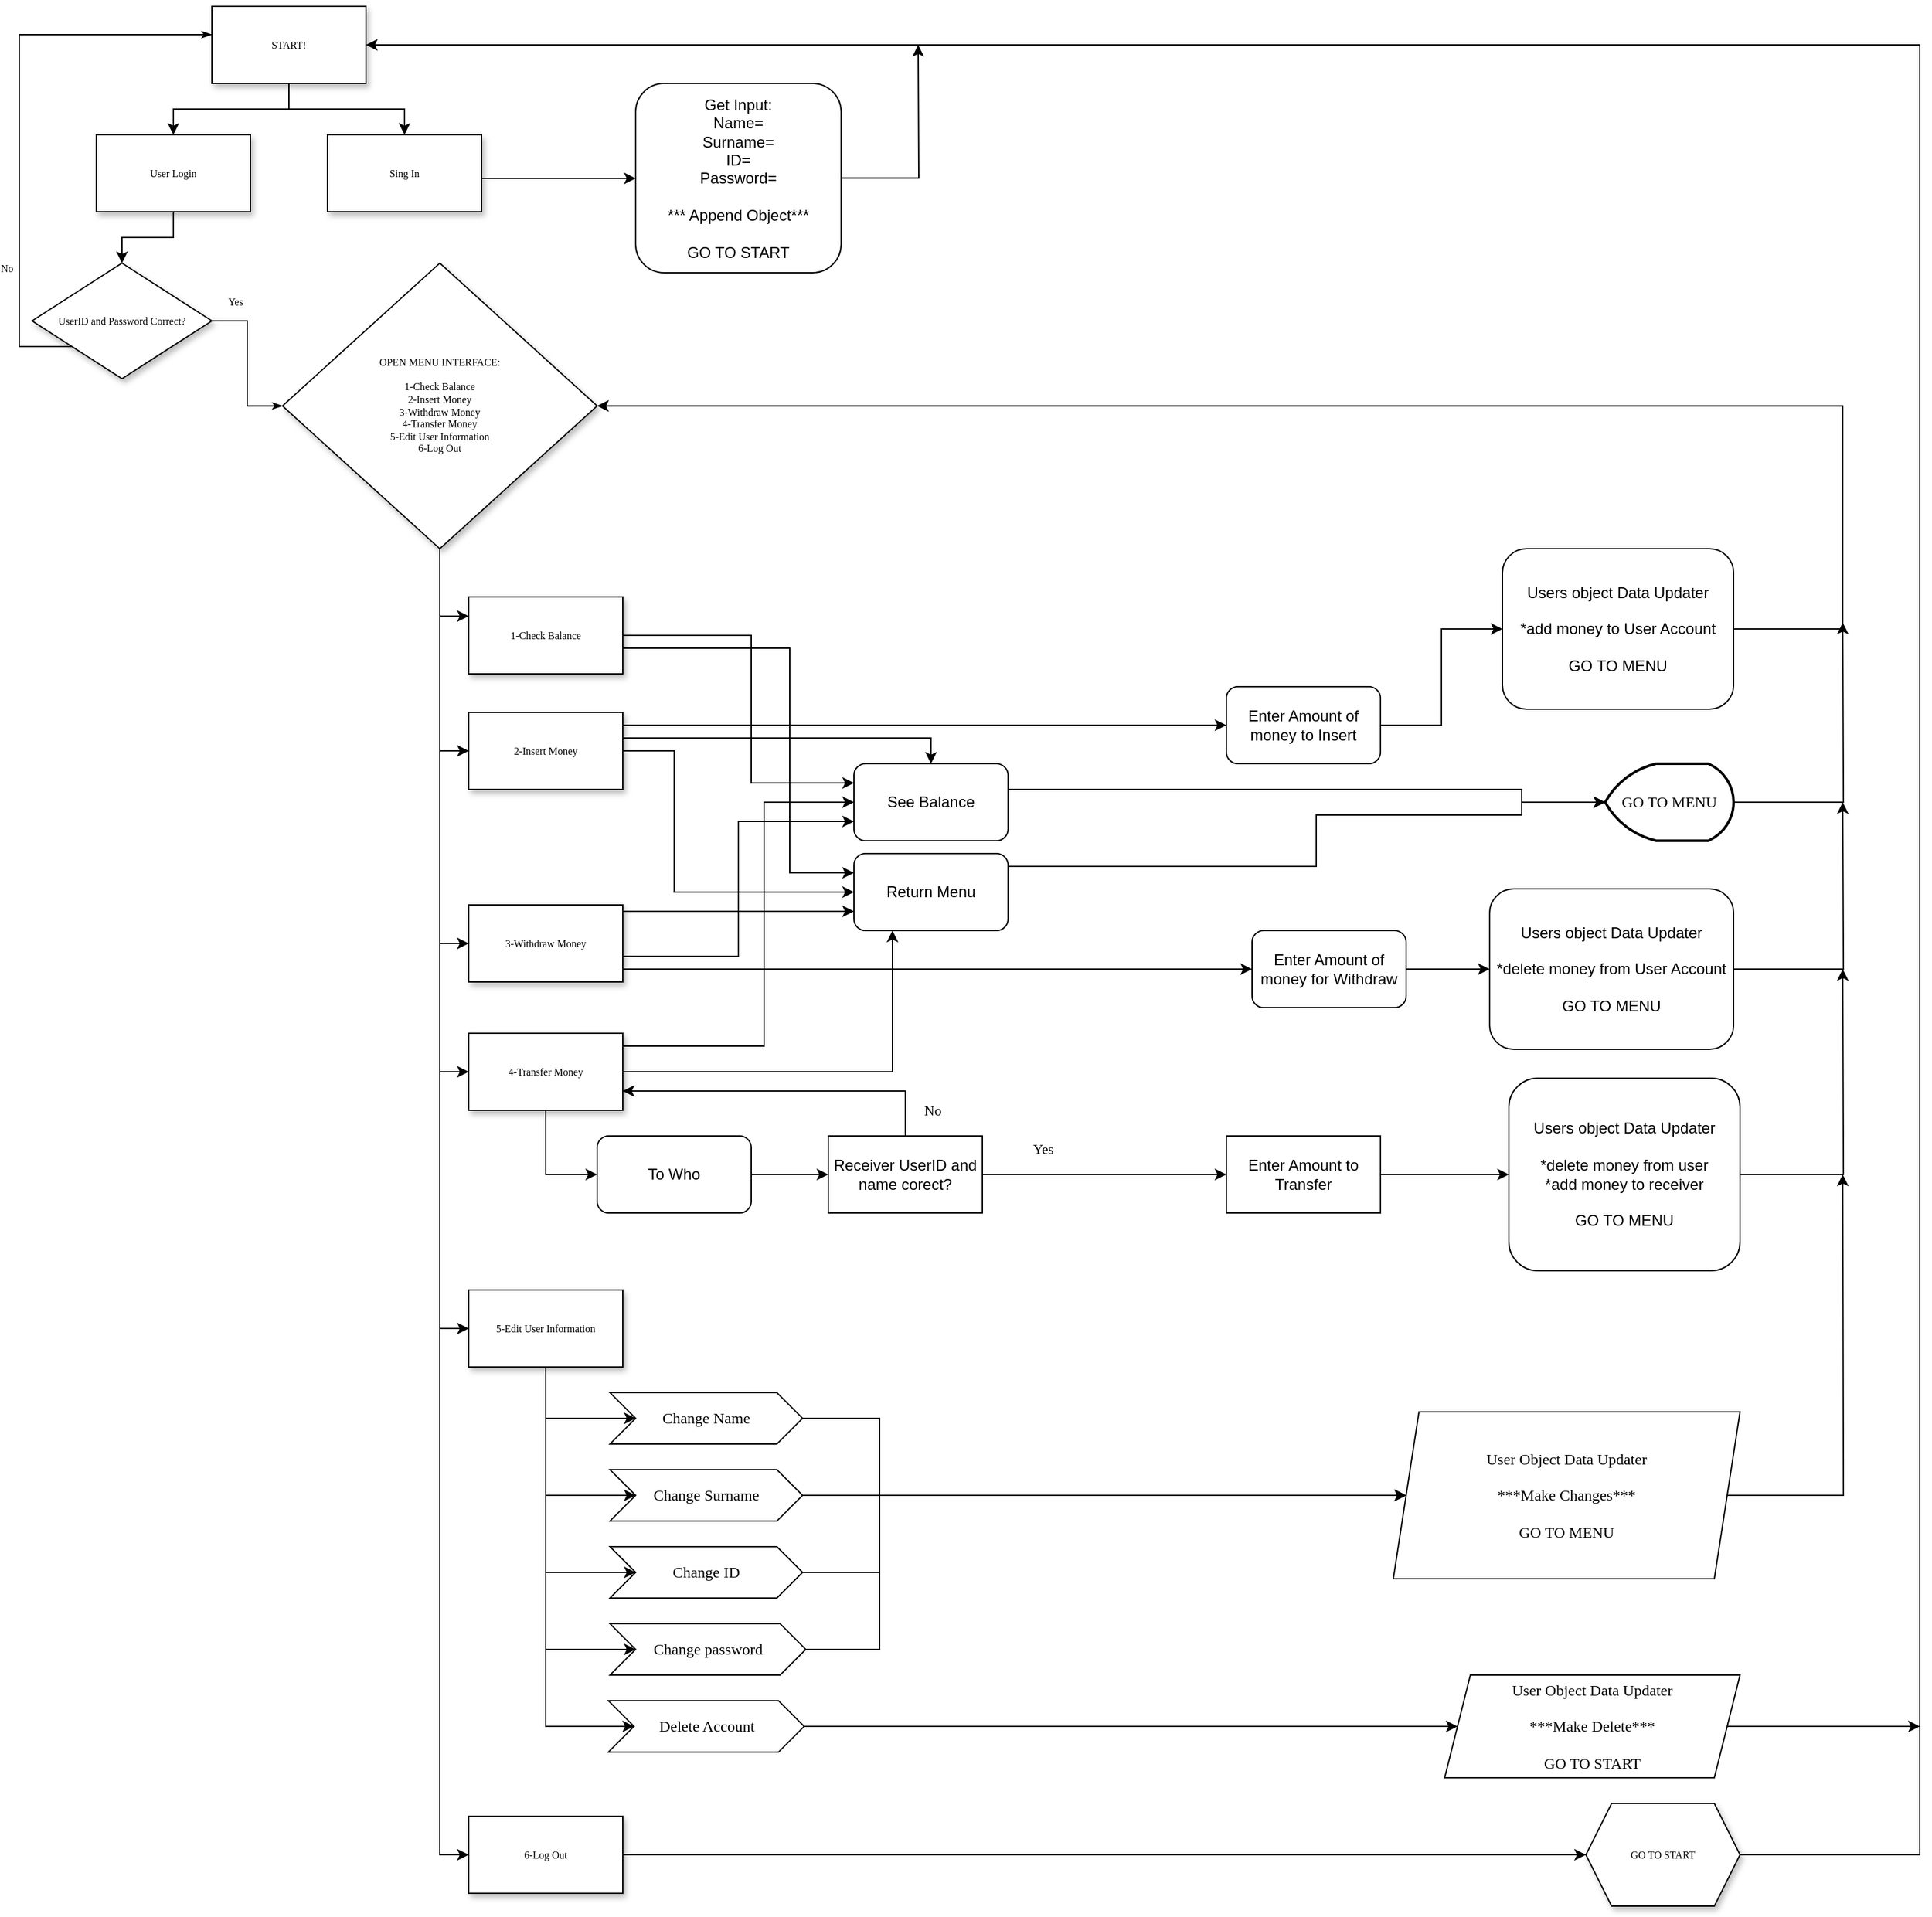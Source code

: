 <mxfile version="14.4.9" type="github">
  <diagram name="Page-1" id="edf60f1a-56cd-e834-aa8a-f176f3a09ee4">
    <mxGraphModel dx="1281" dy="543" grid="1" gridSize="10" guides="1" tooltips="1" connect="1" arrows="1" fold="1" page="1" pageScale="1" pageWidth="1100" pageHeight="850" background="#ffffff" math="0" shadow="0">
      <root>
        <mxCell id="0" />
        <mxCell id="1" parent="0" />
        <mxCell id="9bFNuxdjmQAHWLrM7ZmA-113" style="edgeStyle=orthogonalEdgeStyle;rounded=0;orthogonalLoop=1;jettySize=auto;html=1;fontFamily=Times New Roman;" edge="1" parent="1" source="60e70716793133e9-4" target="9bFNuxdjmQAHWLrM7ZmA-112">
          <mxGeometry relative="1" as="geometry">
            <Array as="points">
              <mxPoint x="430" y="154" />
              <mxPoint x="430" y="154" />
            </Array>
          </mxGeometry>
        </mxCell>
        <mxCell id="60e70716793133e9-4" value="Sing In" style="rounded=0;whiteSpace=wrap;html=1;shadow=1;labelBackgroundColor=none;strokeWidth=1;fontFamily=Verdana;fontSize=8;align=center;" parent="1" vertex="1">
          <mxGeometry x="270" y="120" width="120" height="60" as="geometry" />
        </mxCell>
        <mxCell id="60e70716793133e9-33" value="Yes" style="edgeStyle=orthogonalEdgeStyle;rounded=0;html=1;labelBackgroundColor=none;startSize=5;endArrow=classicThin;endFill=1;endSize=5;jettySize=auto;orthogonalLoop=1;strokeWidth=1;fontFamily=Verdana;fontSize=8" parent="1" source="60e70716793133e9-5" target="60e70716793133e9-7" edge="1">
          <mxGeometry x="-0.712" y="15" relative="1" as="geometry">
            <mxPoint as="offset" />
          </mxGeometry>
        </mxCell>
        <mxCell id="60e70716793133e9-37" value="No" style="edgeStyle=orthogonalEdgeStyle;rounded=0;html=1;labelBackgroundColor=none;startSize=5;endArrow=classicThin;endFill=1;endSize=5;jettySize=auto;orthogonalLoop=1;strokeWidth=1;fontFamily=Verdana;fontSize=8;entryX=0;entryY=0.367;entryDx=0;entryDy=0;entryPerimeter=0;" parent="1" source="60e70716793133e9-5" target="9bFNuxdjmQAHWLrM7ZmA-5" edge="1">
          <mxGeometry x="-0.529" y="10" relative="1" as="geometry">
            <mxPoint as="offset" />
            <mxPoint x="160" y="405" as="targetPoint" />
            <Array as="points">
              <mxPoint x="30" y="285" />
              <mxPoint x="30" y="42" />
            </Array>
          </mxGeometry>
        </mxCell>
        <mxCell id="60e70716793133e9-5" value="UserID and Password Correct?" style="rhombus;whiteSpace=wrap;html=1;rounded=0;shadow=1;labelBackgroundColor=none;strokeWidth=1;fontFamily=Verdana;fontSize=8;align=center;" parent="1" vertex="1">
          <mxGeometry x="40" y="220" width="140" height="90" as="geometry" />
        </mxCell>
        <mxCell id="9bFNuxdjmQAHWLrM7ZmA-20" style="edgeStyle=orthogonalEdgeStyle;rounded=0;orthogonalLoop=1;jettySize=auto;html=1;entryX=0;entryY=0.25;entryDx=0;entryDy=0;" edge="1" parent="1" source="60e70716793133e9-7" target="9bFNuxdjmQAHWLrM7ZmA-14">
          <mxGeometry relative="1" as="geometry" />
        </mxCell>
        <mxCell id="9bFNuxdjmQAHWLrM7ZmA-21" style="edgeStyle=orthogonalEdgeStyle;rounded=0;orthogonalLoop=1;jettySize=auto;html=1;entryX=0;entryY=0.5;entryDx=0;entryDy=0;" edge="1" parent="1" source="60e70716793133e9-7" target="9bFNuxdjmQAHWLrM7ZmA-15">
          <mxGeometry relative="1" as="geometry" />
        </mxCell>
        <mxCell id="9bFNuxdjmQAHWLrM7ZmA-22" style="edgeStyle=orthogonalEdgeStyle;rounded=0;orthogonalLoop=1;jettySize=auto;html=1;entryX=0;entryY=0.5;entryDx=0;entryDy=0;" edge="1" parent="1" source="60e70716793133e9-7" target="9bFNuxdjmQAHWLrM7ZmA-16">
          <mxGeometry relative="1" as="geometry" />
        </mxCell>
        <mxCell id="9bFNuxdjmQAHWLrM7ZmA-23" style="edgeStyle=orthogonalEdgeStyle;rounded=0;orthogonalLoop=1;jettySize=auto;html=1;entryX=0;entryY=0.5;entryDx=0;entryDy=0;" edge="1" parent="1" source="60e70716793133e9-7" target="9bFNuxdjmQAHWLrM7ZmA-17">
          <mxGeometry relative="1" as="geometry" />
        </mxCell>
        <mxCell id="9bFNuxdjmQAHWLrM7ZmA-24" style="edgeStyle=orthogonalEdgeStyle;rounded=0;orthogonalLoop=1;jettySize=auto;html=1;entryX=0;entryY=0.5;entryDx=0;entryDy=0;" edge="1" parent="1" source="60e70716793133e9-7" target="9bFNuxdjmQAHWLrM7ZmA-18">
          <mxGeometry relative="1" as="geometry" />
        </mxCell>
        <mxCell id="9bFNuxdjmQAHWLrM7ZmA-25" style="edgeStyle=orthogonalEdgeStyle;rounded=0;orthogonalLoop=1;jettySize=auto;html=1;entryX=0;entryY=0.5;entryDx=0;entryDy=0;" edge="1" parent="1" source="60e70716793133e9-7" target="9bFNuxdjmQAHWLrM7ZmA-19">
          <mxGeometry relative="1" as="geometry" />
        </mxCell>
        <mxCell id="60e70716793133e9-7" value="OPEN MENU INTERFACE:&lt;br&gt;&lt;br&gt;1-Check Balance&lt;br&gt;2-Insert Money&lt;br&gt;3-Withdraw Money&lt;br&gt;4-Transfer Money&lt;br&gt;5-Edit User Information&lt;br&gt;6-Log Out" style="rhombus;whiteSpace=wrap;html=1;rounded=0;shadow=1;labelBackgroundColor=none;strokeWidth=1;fontFamily=Verdana;fontSize=8;align=center;" parent="1" vertex="1">
          <mxGeometry x="235" y="220" width="245" height="222.5" as="geometry" />
        </mxCell>
        <mxCell id="9bFNuxdjmQAHWLrM7ZmA-9" style="edgeStyle=orthogonalEdgeStyle;rounded=0;orthogonalLoop=1;jettySize=auto;html=1;entryX=0.5;entryY=0;entryDx=0;entryDy=0;" edge="1" parent="1" source="9bFNuxdjmQAHWLrM7ZmA-4" target="60e70716793133e9-5">
          <mxGeometry relative="1" as="geometry" />
        </mxCell>
        <mxCell id="9bFNuxdjmQAHWLrM7ZmA-4" value="User Login" style="rounded=0;whiteSpace=wrap;html=1;shadow=1;labelBackgroundColor=none;strokeWidth=1;fontFamily=Verdana;fontSize=8;align=center;" vertex="1" parent="1">
          <mxGeometry x="90" y="120" width="120" height="60" as="geometry" />
        </mxCell>
        <mxCell id="9bFNuxdjmQAHWLrM7ZmA-6" style="edgeStyle=orthogonalEdgeStyle;rounded=0;orthogonalLoop=1;jettySize=auto;html=1;entryX=0.5;entryY=0;entryDx=0;entryDy=0;" edge="1" parent="1" source="9bFNuxdjmQAHWLrM7ZmA-5" target="9bFNuxdjmQAHWLrM7ZmA-4">
          <mxGeometry relative="1" as="geometry" />
        </mxCell>
        <mxCell id="9bFNuxdjmQAHWLrM7ZmA-7" style="edgeStyle=orthogonalEdgeStyle;rounded=0;orthogonalLoop=1;jettySize=auto;html=1;" edge="1" parent="1" source="9bFNuxdjmQAHWLrM7ZmA-5" target="60e70716793133e9-4">
          <mxGeometry relative="1" as="geometry" />
        </mxCell>
        <mxCell id="9bFNuxdjmQAHWLrM7ZmA-5" value="START!" style="rounded=0;whiteSpace=wrap;html=1;shadow=1;labelBackgroundColor=none;strokeWidth=1;fontFamily=Verdana;fontSize=8;align=center;" vertex="1" parent="1">
          <mxGeometry x="180" y="20" width="120" height="60" as="geometry" />
        </mxCell>
        <mxCell id="9bFNuxdjmQAHWLrM7ZmA-84" style="edgeStyle=orthogonalEdgeStyle;rounded=0;orthogonalLoop=1;jettySize=auto;html=1;fontFamily=Times New Roman;entryX=0;entryY=0.25;entryDx=0;entryDy=0;" edge="1" parent="1" source="9bFNuxdjmQAHWLrM7ZmA-14" target="9bFNuxdjmQAHWLrM7ZmA-26">
          <mxGeometry relative="1" as="geometry">
            <mxPoint x="620" y="625" as="targetPoint" />
            <Array as="points">
              <mxPoint x="600" y="510" />
              <mxPoint x="600" y="625" />
            </Array>
          </mxGeometry>
        </mxCell>
        <mxCell id="9bFNuxdjmQAHWLrM7ZmA-85" style="edgeStyle=orthogonalEdgeStyle;rounded=0;orthogonalLoop=1;jettySize=auto;html=1;entryX=0;entryY=0.25;entryDx=0;entryDy=0;fontFamily=Times New Roman;" edge="1" parent="1" source="9bFNuxdjmQAHWLrM7ZmA-14" target="9bFNuxdjmQAHWLrM7ZmA-27">
          <mxGeometry relative="1" as="geometry">
            <Array as="points">
              <mxPoint x="630" y="520" />
              <mxPoint x="630" y="695" />
            </Array>
          </mxGeometry>
        </mxCell>
        <mxCell id="9bFNuxdjmQAHWLrM7ZmA-14" value="1-Check Balance" style="rounded=0;whiteSpace=wrap;html=1;shadow=1;labelBackgroundColor=none;strokeWidth=1;fontFamily=Verdana;fontSize=8;align=center;" vertex="1" parent="1">
          <mxGeometry x="380" y="480" width="120" height="60" as="geometry" />
        </mxCell>
        <mxCell id="9bFNuxdjmQAHWLrM7ZmA-36" style="edgeStyle=orthogonalEdgeStyle;rounded=0;orthogonalLoop=1;jettySize=auto;html=1;entryX=0;entryY=0.5;entryDx=0;entryDy=0;" edge="1" parent="1" source="9bFNuxdjmQAHWLrM7ZmA-15" target="9bFNuxdjmQAHWLrM7ZmA-34">
          <mxGeometry relative="1" as="geometry">
            <Array as="points">
              <mxPoint x="900" y="580" />
            </Array>
          </mxGeometry>
        </mxCell>
        <mxCell id="9bFNuxdjmQAHWLrM7ZmA-88" style="edgeStyle=orthogonalEdgeStyle;rounded=0;orthogonalLoop=1;jettySize=auto;html=1;entryX=0;entryY=0.5;entryDx=0;entryDy=0;fontFamily=Times New Roman;" edge="1" parent="1" source="9bFNuxdjmQAHWLrM7ZmA-15" target="9bFNuxdjmQAHWLrM7ZmA-27">
          <mxGeometry relative="1" as="geometry">
            <Array as="points">
              <mxPoint x="540" y="600" />
              <mxPoint x="540" y="710" />
            </Array>
          </mxGeometry>
        </mxCell>
        <mxCell id="9bFNuxdjmQAHWLrM7ZmA-91" style="edgeStyle=orthogonalEdgeStyle;rounded=0;orthogonalLoop=1;jettySize=auto;html=1;entryX=0.5;entryY=0;entryDx=0;entryDy=0;fontFamily=Times New Roman;" edge="1" parent="1" source="9bFNuxdjmQAHWLrM7ZmA-15" target="9bFNuxdjmQAHWLrM7ZmA-26">
          <mxGeometry relative="1" as="geometry">
            <Array as="points">
              <mxPoint x="740" y="590" />
            </Array>
          </mxGeometry>
        </mxCell>
        <mxCell id="9bFNuxdjmQAHWLrM7ZmA-15" value="2-Insert Money" style="rounded=0;whiteSpace=wrap;html=1;shadow=1;labelBackgroundColor=none;strokeWidth=1;fontFamily=Verdana;fontSize=8;align=center;" vertex="1" parent="1">
          <mxGeometry x="380" y="570" width="120" height="60" as="geometry" />
        </mxCell>
        <mxCell id="9bFNuxdjmQAHWLrM7ZmA-82" style="edgeStyle=orthogonalEdgeStyle;rounded=0;orthogonalLoop=1;jettySize=auto;html=1;entryX=0;entryY=0.5;entryDx=0;entryDy=0;fontFamily=Times New Roman;" edge="1" parent="1" source="9bFNuxdjmQAHWLrM7ZmA-16" target="9bFNuxdjmQAHWLrM7ZmA-68">
          <mxGeometry relative="1" as="geometry">
            <Array as="points">
              <mxPoint x="900" y="770" />
            </Array>
          </mxGeometry>
        </mxCell>
        <mxCell id="9bFNuxdjmQAHWLrM7ZmA-89" style="edgeStyle=orthogonalEdgeStyle;rounded=0;orthogonalLoop=1;jettySize=auto;html=1;entryX=0;entryY=0.75;entryDx=0;entryDy=0;fontFamily=Times New Roman;" edge="1" parent="1" source="9bFNuxdjmQAHWLrM7ZmA-16" target="9bFNuxdjmQAHWLrM7ZmA-26">
          <mxGeometry relative="1" as="geometry">
            <Array as="points">
              <mxPoint x="590" y="760" />
              <mxPoint x="590" y="655" />
            </Array>
          </mxGeometry>
        </mxCell>
        <mxCell id="9bFNuxdjmQAHWLrM7ZmA-90" style="edgeStyle=orthogonalEdgeStyle;rounded=0;orthogonalLoop=1;jettySize=auto;html=1;entryX=0;entryY=0.75;entryDx=0;entryDy=0;fontFamily=Times New Roman;" edge="1" parent="1" source="9bFNuxdjmQAHWLrM7ZmA-16" target="9bFNuxdjmQAHWLrM7ZmA-27">
          <mxGeometry relative="1" as="geometry">
            <Array as="points">
              <mxPoint x="540" y="725" />
              <mxPoint x="540" y="725" />
            </Array>
          </mxGeometry>
        </mxCell>
        <mxCell id="9bFNuxdjmQAHWLrM7ZmA-16" value="3-Withdraw Money" style="rounded=0;whiteSpace=wrap;html=1;shadow=1;labelBackgroundColor=none;strokeWidth=1;fontFamily=Verdana;fontSize=8;align=center;" vertex="1" parent="1">
          <mxGeometry x="380" y="720" width="120" height="60" as="geometry" />
        </mxCell>
        <mxCell id="9bFNuxdjmQAHWLrM7ZmA-46" style="edgeStyle=orthogonalEdgeStyle;rounded=0;orthogonalLoop=1;jettySize=auto;html=1;entryX=0;entryY=0.5;entryDx=0;entryDy=0;" edge="1" parent="1" source="9bFNuxdjmQAHWLrM7ZmA-17" target="9bFNuxdjmQAHWLrM7ZmA-41">
          <mxGeometry relative="1" as="geometry" />
        </mxCell>
        <mxCell id="9bFNuxdjmQAHWLrM7ZmA-98" style="edgeStyle=orthogonalEdgeStyle;rounded=0;orthogonalLoop=1;jettySize=auto;html=1;entryX=0;entryY=0.5;entryDx=0;entryDy=0;fontFamily=Times New Roman;" edge="1" parent="1" source="9bFNuxdjmQAHWLrM7ZmA-17" target="9bFNuxdjmQAHWLrM7ZmA-26">
          <mxGeometry relative="1" as="geometry">
            <Array as="points">
              <mxPoint x="610" y="830" />
              <mxPoint x="610" y="640" />
            </Array>
          </mxGeometry>
        </mxCell>
        <mxCell id="9bFNuxdjmQAHWLrM7ZmA-100" style="edgeStyle=orthogonalEdgeStyle;rounded=0;orthogonalLoop=1;jettySize=auto;html=1;entryX=0.25;entryY=1;entryDx=0;entryDy=0;fontFamily=Times New Roman;" edge="1" parent="1" source="9bFNuxdjmQAHWLrM7ZmA-17" target="9bFNuxdjmQAHWLrM7ZmA-27">
          <mxGeometry relative="1" as="geometry" />
        </mxCell>
        <mxCell id="9bFNuxdjmQAHWLrM7ZmA-17" value="4-Transfer Money" style="rounded=0;whiteSpace=wrap;html=1;shadow=1;labelBackgroundColor=none;strokeWidth=1;fontFamily=Verdana;fontSize=8;align=center;" vertex="1" parent="1">
          <mxGeometry x="380" y="820" width="120" height="60" as="geometry" />
        </mxCell>
        <mxCell id="9bFNuxdjmQAHWLrM7ZmA-62" style="edgeStyle=orthogonalEdgeStyle;rounded=0;orthogonalLoop=1;jettySize=auto;html=1;entryX=0;entryY=0.5;entryDx=0;entryDy=0;fontFamily=Times New Roman;" edge="1" parent="1" source="9bFNuxdjmQAHWLrM7ZmA-18" target="9bFNuxdjmQAHWLrM7ZmA-57">
          <mxGeometry relative="1" as="geometry">
            <Array as="points">
              <mxPoint x="440" y="1120" />
            </Array>
          </mxGeometry>
        </mxCell>
        <mxCell id="9bFNuxdjmQAHWLrM7ZmA-63" style="edgeStyle=orthogonalEdgeStyle;rounded=0;orthogonalLoop=1;jettySize=auto;html=1;entryX=0;entryY=0.5;entryDx=0;entryDy=0;fontFamily=Times New Roman;" edge="1" parent="1" source="9bFNuxdjmQAHWLrM7ZmA-18" target="9bFNuxdjmQAHWLrM7ZmA-59">
          <mxGeometry relative="1" as="geometry">
            <Array as="points">
              <mxPoint x="440" y="1180" />
            </Array>
          </mxGeometry>
        </mxCell>
        <mxCell id="9bFNuxdjmQAHWLrM7ZmA-65" style="edgeStyle=orthogonalEdgeStyle;rounded=0;orthogonalLoop=1;jettySize=auto;html=1;entryX=0;entryY=0.5;entryDx=0;entryDy=0;fontFamily=Times New Roman;" edge="1" parent="1" source="9bFNuxdjmQAHWLrM7ZmA-18" target="9bFNuxdjmQAHWLrM7ZmA-60">
          <mxGeometry relative="1" as="geometry">
            <Array as="points">
              <mxPoint x="440" y="1240" />
            </Array>
          </mxGeometry>
        </mxCell>
        <mxCell id="9bFNuxdjmQAHWLrM7ZmA-66" style="edgeStyle=orthogonalEdgeStyle;rounded=0;orthogonalLoop=1;jettySize=auto;html=1;entryX=0;entryY=0.5;entryDx=0;entryDy=0;fontFamily=Times New Roman;" edge="1" parent="1" source="9bFNuxdjmQAHWLrM7ZmA-18" target="9bFNuxdjmQAHWLrM7ZmA-61">
          <mxGeometry relative="1" as="geometry">
            <Array as="points">
              <mxPoint x="440" y="1300" />
            </Array>
          </mxGeometry>
        </mxCell>
        <mxCell id="9bFNuxdjmQAHWLrM7ZmA-67" style="edgeStyle=orthogonalEdgeStyle;rounded=0;orthogonalLoop=1;jettySize=auto;html=1;entryX=0;entryY=0.5;entryDx=0;entryDy=0;fontFamily=Times New Roman;" edge="1" parent="1" source="9bFNuxdjmQAHWLrM7ZmA-18" target="9bFNuxdjmQAHWLrM7ZmA-64">
          <mxGeometry relative="1" as="geometry">
            <Array as="points">
              <mxPoint x="440" y="1360" />
            </Array>
          </mxGeometry>
        </mxCell>
        <mxCell id="9bFNuxdjmQAHWLrM7ZmA-18" value="5-Edit User Information" style="rounded=0;whiteSpace=wrap;html=1;shadow=1;labelBackgroundColor=none;strokeWidth=1;fontFamily=Verdana;fontSize=8;align=center;" vertex="1" parent="1">
          <mxGeometry x="380" y="1020" width="120" height="60" as="geometry" />
        </mxCell>
        <mxCell id="9bFNuxdjmQAHWLrM7ZmA-78" value="" style="edgeStyle=orthogonalEdgeStyle;rounded=0;orthogonalLoop=1;jettySize=auto;html=1;fontFamily=Times New Roman;" edge="1" parent="1" source="9bFNuxdjmQAHWLrM7ZmA-19" target="9bFNuxdjmQAHWLrM7ZmA-77">
          <mxGeometry relative="1" as="geometry" />
        </mxCell>
        <mxCell id="9bFNuxdjmQAHWLrM7ZmA-19" value="6-Log Out" style="rounded=0;whiteSpace=wrap;html=1;shadow=1;labelBackgroundColor=none;strokeWidth=1;fontFamily=Verdana;fontSize=8;align=center;" vertex="1" parent="1">
          <mxGeometry x="380" y="1430" width="120" height="60" as="geometry" />
        </mxCell>
        <mxCell id="9bFNuxdjmQAHWLrM7ZmA-103" style="edgeStyle=orthogonalEdgeStyle;rounded=0;orthogonalLoop=1;jettySize=auto;html=1;entryX=0;entryY=0.5;entryDx=0;entryDy=0;entryPerimeter=0;fontFamily=Times New Roman;" edge="1" parent="1" source="9bFNuxdjmQAHWLrM7ZmA-26" target="9bFNuxdjmQAHWLrM7ZmA-102">
          <mxGeometry relative="1" as="geometry">
            <Array as="points">
              <mxPoint x="1200" y="630" />
              <mxPoint x="1200" y="640" />
            </Array>
          </mxGeometry>
        </mxCell>
        <mxCell id="9bFNuxdjmQAHWLrM7ZmA-26" value="See Balance" style="rounded=1;whiteSpace=wrap;html=1;" vertex="1" parent="1">
          <mxGeometry x="680" y="610" width="120" height="60" as="geometry" />
        </mxCell>
        <mxCell id="9bFNuxdjmQAHWLrM7ZmA-104" style="edgeStyle=orthogonalEdgeStyle;rounded=0;orthogonalLoop=1;jettySize=auto;html=1;entryX=0;entryY=0.5;entryDx=0;entryDy=0;entryPerimeter=0;fontFamily=Times New Roman;" edge="1" parent="1" source="9bFNuxdjmQAHWLrM7ZmA-27" target="9bFNuxdjmQAHWLrM7ZmA-102">
          <mxGeometry relative="1" as="geometry">
            <Array as="points">
              <mxPoint x="1040" y="690" />
              <mxPoint x="1040" y="650" />
              <mxPoint x="1200" y="650" />
              <mxPoint x="1200" y="640" />
            </Array>
          </mxGeometry>
        </mxCell>
        <mxCell id="9bFNuxdjmQAHWLrM7ZmA-27" value="Return Menu" style="rounded=1;whiteSpace=wrap;html=1;" vertex="1" parent="1">
          <mxGeometry x="680" y="680" width="120" height="60" as="geometry" />
        </mxCell>
        <mxCell id="9bFNuxdjmQAHWLrM7ZmA-93" style="edgeStyle=orthogonalEdgeStyle;rounded=0;orthogonalLoop=1;jettySize=auto;html=1;entryX=0;entryY=0.5;entryDx=0;entryDy=0;fontFamily=Times New Roman;" edge="1" parent="1" source="9bFNuxdjmQAHWLrM7ZmA-34" target="9bFNuxdjmQAHWLrM7ZmA-92">
          <mxGeometry relative="1" as="geometry" />
        </mxCell>
        <mxCell id="9bFNuxdjmQAHWLrM7ZmA-34" value="Enter Amount of money to Insert" style="rounded=1;whiteSpace=wrap;html=1;" vertex="1" parent="1">
          <mxGeometry x="970" y="550" width="120" height="60" as="geometry" />
        </mxCell>
        <mxCell id="9bFNuxdjmQAHWLrM7ZmA-47" style="edgeStyle=orthogonalEdgeStyle;rounded=0;orthogonalLoop=1;jettySize=auto;html=1;entryX=0;entryY=0.5;entryDx=0;entryDy=0;" edge="1" parent="1" source="9bFNuxdjmQAHWLrM7ZmA-41" target="9bFNuxdjmQAHWLrM7ZmA-43">
          <mxGeometry relative="1" as="geometry" />
        </mxCell>
        <mxCell id="9bFNuxdjmQAHWLrM7ZmA-41" value="To Who" style="rounded=1;whiteSpace=wrap;html=1;" vertex="1" parent="1">
          <mxGeometry x="480" y="900" width="120" height="60" as="geometry" />
        </mxCell>
        <mxCell id="9bFNuxdjmQAHWLrM7ZmA-108" style="edgeStyle=orthogonalEdgeStyle;rounded=0;orthogonalLoop=1;jettySize=auto;html=1;fontFamily=Times New Roman;" edge="1" parent="1" source="9bFNuxdjmQAHWLrM7ZmA-42">
          <mxGeometry relative="1" as="geometry">
            <mxPoint x="1450" y="770" as="targetPoint" />
          </mxGeometry>
        </mxCell>
        <mxCell id="9bFNuxdjmQAHWLrM7ZmA-42" value="Users object Data Updater&lt;br&gt;&lt;br&gt;*delete money from user&lt;br&gt;*add money to receiver&lt;br&gt;&lt;br&gt;GO TO MENU" style="rounded=1;whiteSpace=wrap;html=1;" vertex="1" parent="1">
          <mxGeometry x="1190" y="855" width="180" height="150" as="geometry" />
        </mxCell>
        <mxCell id="9bFNuxdjmQAHWLrM7ZmA-48" value="Yes" style="edgeStyle=orthogonalEdgeStyle;rounded=0;orthogonalLoop=1;jettySize=auto;html=1;entryX=0;entryY=0.5;entryDx=0;entryDy=0;fontFamily=Times New Roman;" edge="1" parent="1" source="9bFNuxdjmQAHWLrM7ZmA-43" target="9bFNuxdjmQAHWLrM7ZmA-44">
          <mxGeometry x="-0.5" y="20" relative="1" as="geometry">
            <mxPoint x="-1" as="offset" />
          </mxGeometry>
        </mxCell>
        <mxCell id="9bFNuxdjmQAHWLrM7ZmA-52" value="No" style="edgeStyle=orthogonalEdgeStyle;rounded=0;orthogonalLoop=1;jettySize=auto;html=1;fontFamily=Times New Roman;" edge="1" parent="1" source="9bFNuxdjmQAHWLrM7ZmA-43">
          <mxGeometry x="-0.765" y="-10" relative="1" as="geometry">
            <mxPoint x="500" y="865" as="targetPoint" />
            <Array as="points">
              <mxPoint x="720" y="865" />
            </Array>
            <mxPoint x="11" y="10" as="offset" />
          </mxGeometry>
        </mxCell>
        <mxCell id="9bFNuxdjmQAHWLrM7ZmA-43" value="Receiver UserID and name corect?" style="rounded=1;whiteSpace=wrap;html=1;arcSize=0;" vertex="1" parent="1">
          <mxGeometry x="660" y="900" width="120" height="60" as="geometry" />
        </mxCell>
        <mxCell id="9bFNuxdjmQAHWLrM7ZmA-54" style="edgeStyle=orthogonalEdgeStyle;rounded=0;orthogonalLoop=1;jettySize=auto;html=1;fontFamily=Times New Roman;entryX=0;entryY=0.5;entryDx=0;entryDy=0;" edge="1" parent="1" source="9bFNuxdjmQAHWLrM7ZmA-44" target="9bFNuxdjmQAHWLrM7ZmA-42">
          <mxGeometry relative="1" as="geometry">
            <mxPoint x="1060" y="930" as="targetPoint" />
          </mxGeometry>
        </mxCell>
        <mxCell id="9bFNuxdjmQAHWLrM7ZmA-44" value="Enter Amount to Transfer" style="rounded=1;whiteSpace=wrap;html=1;arcSize=0;" vertex="1" parent="1">
          <mxGeometry x="970" y="900" width="120" height="60" as="geometry" />
        </mxCell>
        <mxCell id="9bFNuxdjmQAHWLrM7ZmA-74" style="edgeStyle=orthogonalEdgeStyle;rounded=0;orthogonalLoop=1;jettySize=auto;html=1;entryX=0;entryY=0.5;entryDx=0;entryDy=0;fontFamily=Times New Roman;" edge="1" parent="1" source="9bFNuxdjmQAHWLrM7ZmA-57" target="9bFNuxdjmQAHWLrM7ZmA-69">
          <mxGeometry relative="1" as="geometry">
            <Array as="points">
              <mxPoint x="700" y="1120" />
              <mxPoint x="700" y="1180" />
            </Array>
          </mxGeometry>
        </mxCell>
        <mxCell id="9bFNuxdjmQAHWLrM7ZmA-57" value="Change Name" style="shape=step;perimeter=stepPerimeter;whiteSpace=wrap;html=1;fixedSize=1;fontFamily=Times New Roman;" vertex="1" parent="1">
          <mxGeometry x="490" y="1100" width="150" height="40" as="geometry" />
        </mxCell>
        <mxCell id="9bFNuxdjmQAHWLrM7ZmA-73" style="edgeStyle=orthogonalEdgeStyle;rounded=0;orthogonalLoop=1;jettySize=auto;html=1;entryX=0;entryY=0.5;entryDx=0;entryDy=0;fontFamily=Times New Roman;" edge="1" parent="1" source="9bFNuxdjmQAHWLrM7ZmA-59" target="9bFNuxdjmQAHWLrM7ZmA-69">
          <mxGeometry relative="1" as="geometry">
            <Array as="points">
              <mxPoint x="760" y="1180" />
              <mxPoint x="760" y="1180" />
            </Array>
          </mxGeometry>
        </mxCell>
        <mxCell id="9bFNuxdjmQAHWLrM7ZmA-59" value="Change Surname" style="shape=step;perimeter=stepPerimeter;whiteSpace=wrap;html=1;fixedSize=1;fontFamily=Times New Roman;" vertex="1" parent="1">
          <mxGeometry x="490" y="1160" width="150" height="40" as="geometry" />
        </mxCell>
        <mxCell id="9bFNuxdjmQAHWLrM7ZmA-72" style="edgeStyle=orthogonalEdgeStyle;rounded=0;orthogonalLoop=1;jettySize=auto;html=1;entryX=0;entryY=0.5;entryDx=0;entryDy=0;fontFamily=Times New Roman;" edge="1" parent="1" source="9bFNuxdjmQAHWLrM7ZmA-60" target="9bFNuxdjmQAHWLrM7ZmA-69">
          <mxGeometry relative="1" as="geometry">
            <Array as="points">
              <mxPoint x="700" y="1240" />
              <mxPoint x="700" y="1180" />
            </Array>
          </mxGeometry>
        </mxCell>
        <mxCell id="9bFNuxdjmQAHWLrM7ZmA-60" value="Change ID" style="shape=step;perimeter=stepPerimeter;whiteSpace=wrap;html=1;fixedSize=1;fontFamily=Times New Roman;" vertex="1" parent="1">
          <mxGeometry x="490" y="1220" width="150" height="40" as="geometry" />
        </mxCell>
        <mxCell id="9bFNuxdjmQAHWLrM7ZmA-71" style="edgeStyle=orthogonalEdgeStyle;rounded=0;orthogonalLoop=1;jettySize=auto;html=1;entryX=0;entryY=0.5;entryDx=0;entryDy=0;fontFamily=Times New Roman;" edge="1" parent="1" source="9bFNuxdjmQAHWLrM7ZmA-61" target="9bFNuxdjmQAHWLrM7ZmA-69">
          <mxGeometry relative="1" as="geometry">
            <Array as="points">
              <mxPoint x="700" y="1300" />
              <mxPoint x="700" y="1180" />
            </Array>
          </mxGeometry>
        </mxCell>
        <mxCell id="9bFNuxdjmQAHWLrM7ZmA-61" value="Change password" style="shape=step;perimeter=stepPerimeter;whiteSpace=wrap;html=1;fixedSize=1;fontFamily=Times New Roman;" vertex="1" parent="1">
          <mxGeometry x="490" y="1280" width="152.5" height="40" as="geometry" />
        </mxCell>
        <mxCell id="9bFNuxdjmQAHWLrM7ZmA-76" style="edgeStyle=orthogonalEdgeStyle;rounded=0;orthogonalLoop=1;jettySize=auto;html=1;fontFamily=Times New Roman;" edge="1" parent="1" source="9bFNuxdjmQAHWLrM7ZmA-64" target="9bFNuxdjmQAHWLrM7ZmA-75">
          <mxGeometry relative="1" as="geometry" />
        </mxCell>
        <mxCell id="9bFNuxdjmQAHWLrM7ZmA-64" value="Delete Account" style="shape=step;perimeter=stepPerimeter;whiteSpace=wrap;html=1;fixedSize=1;fontFamily=Times New Roman;" vertex="1" parent="1">
          <mxGeometry x="488.75" y="1340" width="152.5" height="40" as="geometry" />
        </mxCell>
        <mxCell id="9bFNuxdjmQAHWLrM7ZmA-95" style="edgeStyle=orthogonalEdgeStyle;rounded=0;orthogonalLoop=1;jettySize=auto;html=1;entryX=0;entryY=0.5;entryDx=0;entryDy=0;fontFamily=Times New Roman;" edge="1" parent="1" source="9bFNuxdjmQAHWLrM7ZmA-68" target="9bFNuxdjmQAHWLrM7ZmA-94">
          <mxGeometry relative="1" as="geometry" />
        </mxCell>
        <mxCell id="9bFNuxdjmQAHWLrM7ZmA-68" value="Enter Amount of money for Withdraw" style="rounded=1;whiteSpace=wrap;html=1;" vertex="1" parent="1">
          <mxGeometry x="990" y="740" width="120" height="60" as="geometry" />
        </mxCell>
        <mxCell id="9bFNuxdjmQAHWLrM7ZmA-109" style="edgeStyle=orthogonalEdgeStyle;rounded=0;orthogonalLoop=1;jettySize=auto;html=1;fontFamily=Times New Roman;" edge="1" parent="1" source="9bFNuxdjmQAHWLrM7ZmA-69">
          <mxGeometry relative="1" as="geometry">
            <mxPoint x="1450" y="930" as="targetPoint" />
          </mxGeometry>
        </mxCell>
        <mxCell id="9bFNuxdjmQAHWLrM7ZmA-69" value="User Object Data Updater&lt;br&gt;&lt;br&gt;***Make Changes***&lt;br&gt;&lt;br&gt;GO TO MENU" style="shape=parallelogram;perimeter=parallelogramPerimeter;whiteSpace=wrap;html=1;fixedSize=1;fontFamily=Times New Roman;" vertex="1" parent="1">
          <mxGeometry x="1100" y="1115" width="270" height="130" as="geometry" />
        </mxCell>
        <mxCell id="9bFNuxdjmQAHWLrM7ZmA-110" style="edgeStyle=orthogonalEdgeStyle;rounded=0;orthogonalLoop=1;jettySize=auto;html=1;fontFamily=Times New Roman;" edge="1" parent="1" source="9bFNuxdjmQAHWLrM7ZmA-75">
          <mxGeometry relative="1" as="geometry">
            <mxPoint x="1510" y="1360" as="targetPoint" />
          </mxGeometry>
        </mxCell>
        <mxCell id="9bFNuxdjmQAHWLrM7ZmA-75" value="User Object Data Updater&lt;br&gt;&lt;br&gt;***Make Delete***&lt;br&gt;&lt;br&gt;GO TO START" style="shape=parallelogram;perimeter=parallelogramPerimeter;whiteSpace=wrap;html=1;fixedSize=1;fontFamily=Times New Roman;" vertex="1" parent="1">
          <mxGeometry x="1140" y="1320" width="230" height="80" as="geometry" />
        </mxCell>
        <mxCell id="9bFNuxdjmQAHWLrM7ZmA-111" style="edgeStyle=orthogonalEdgeStyle;rounded=0;orthogonalLoop=1;jettySize=auto;html=1;fontFamily=Times New Roman;entryX=1;entryY=0.5;entryDx=0;entryDy=0;" edge="1" parent="1" source="9bFNuxdjmQAHWLrM7ZmA-77" target="9bFNuxdjmQAHWLrM7ZmA-5">
          <mxGeometry relative="1" as="geometry">
            <mxPoint x="620" y="170.0" as="targetPoint" />
            <Array as="points">
              <mxPoint x="1510" y="1460" />
              <mxPoint x="1510" y="50" />
            </Array>
          </mxGeometry>
        </mxCell>
        <mxCell id="9bFNuxdjmQAHWLrM7ZmA-77" value="GO TO START" style="shape=hexagon;perimeter=hexagonPerimeter2;whiteSpace=wrap;html=1;fixedSize=1;rounded=0;shadow=1;fontFamily=Verdana;fontSize=8;strokeWidth=1;" vertex="1" parent="1">
          <mxGeometry x="1250" y="1420" width="120" height="80" as="geometry" />
        </mxCell>
        <mxCell id="9bFNuxdjmQAHWLrM7ZmA-105" style="edgeStyle=orthogonalEdgeStyle;rounded=0;orthogonalLoop=1;jettySize=auto;html=1;entryX=1;entryY=0.5;entryDx=0;entryDy=0;fontFamily=Times New Roman;" edge="1" parent="1" source="9bFNuxdjmQAHWLrM7ZmA-92" target="60e70716793133e9-7">
          <mxGeometry relative="1" as="geometry">
            <Array as="points">
              <mxPoint x="1450" y="505" />
              <mxPoint x="1450" y="331" />
            </Array>
          </mxGeometry>
        </mxCell>
        <mxCell id="9bFNuxdjmQAHWLrM7ZmA-92" value="Users object Data Updater&lt;br&gt;&lt;br&gt;*add money to User Account&lt;br&gt;&lt;br&gt;GO TO MENU" style="rounded=1;whiteSpace=wrap;html=1;" vertex="1" parent="1">
          <mxGeometry x="1185" y="442.5" width="180" height="125" as="geometry" />
        </mxCell>
        <mxCell id="9bFNuxdjmQAHWLrM7ZmA-107" style="edgeStyle=orthogonalEdgeStyle;rounded=0;orthogonalLoop=1;jettySize=auto;html=1;fontFamily=Times New Roman;" edge="1" parent="1" source="9bFNuxdjmQAHWLrM7ZmA-94">
          <mxGeometry relative="1" as="geometry">
            <mxPoint x="1450" y="640" as="targetPoint" />
          </mxGeometry>
        </mxCell>
        <mxCell id="9bFNuxdjmQAHWLrM7ZmA-94" value="Users object Data Updater&lt;br&gt;&lt;br&gt;*delete money from User Account&lt;br&gt;&lt;br&gt;GO TO MENU" style="rounded=1;whiteSpace=wrap;html=1;" vertex="1" parent="1">
          <mxGeometry x="1175" y="707.5" width="190" height="125" as="geometry" />
        </mxCell>
        <mxCell id="9bFNuxdjmQAHWLrM7ZmA-106" style="edgeStyle=orthogonalEdgeStyle;rounded=0;orthogonalLoop=1;jettySize=auto;html=1;fontFamily=Times New Roman;" edge="1" parent="1" source="9bFNuxdjmQAHWLrM7ZmA-102">
          <mxGeometry relative="1" as="geometry">
            <mxPoint x="1450" y="500" as="targetPoint" />
          </mxGeometry>
        </mxCell>
        <mxCell id="9bFNuxdjmQAHWLrM7ZmA-102" value="GO TO MENU" style="strokeWidth=2;html=1;shape=mxgraph.flowchart.display;whiteSpace=wrap;fontFamily=Times New Roman;" vertex="1" parent="1">
          <mxGeometry x="1265" y="610" width="100" height="60" as="geometry" />
        </mxCell>
        <mxCell id="9bFNuxdjmQAHWLrM7ZmA-114" style="edgeStyle=orthogonalEdgeStyle;rounded=0;orthogonalLoop=1;jettySize=auto;html=1;fontFamily=Times New Roman;" edge="1" parent="1" source="9bFNuxdjmQAHWLrM7ZmA-112">
          <mxGeometry relative="1" as="geometry">
            <mxPoint x="730.0" y="50" as="targetPoint" />
          </mxGeometry>
        </mxCell>
        <mxCell id="9bFNuxdjmQAHWLrM7ZmA-112" value="Get Input:&lt;br&gt;Name=&lt;br&gt;Surname=&lt;br&gt;ID=&lt;br&gt;Password=&lt;br&gt;&lt;br&gt;*** Append Object***&lt;br&gt;&lt;br&gt;GO TO START" style="rounded=1;whiteSpace=wrap;html=1;" vertex="1" parent="1">
          <mxGeometry x="510" y="80" width="160" height="147.5" as="geometry" />
        </mxCell>
      </root>
    </mxGraphModel>
  </diagram>
</mxfile>
